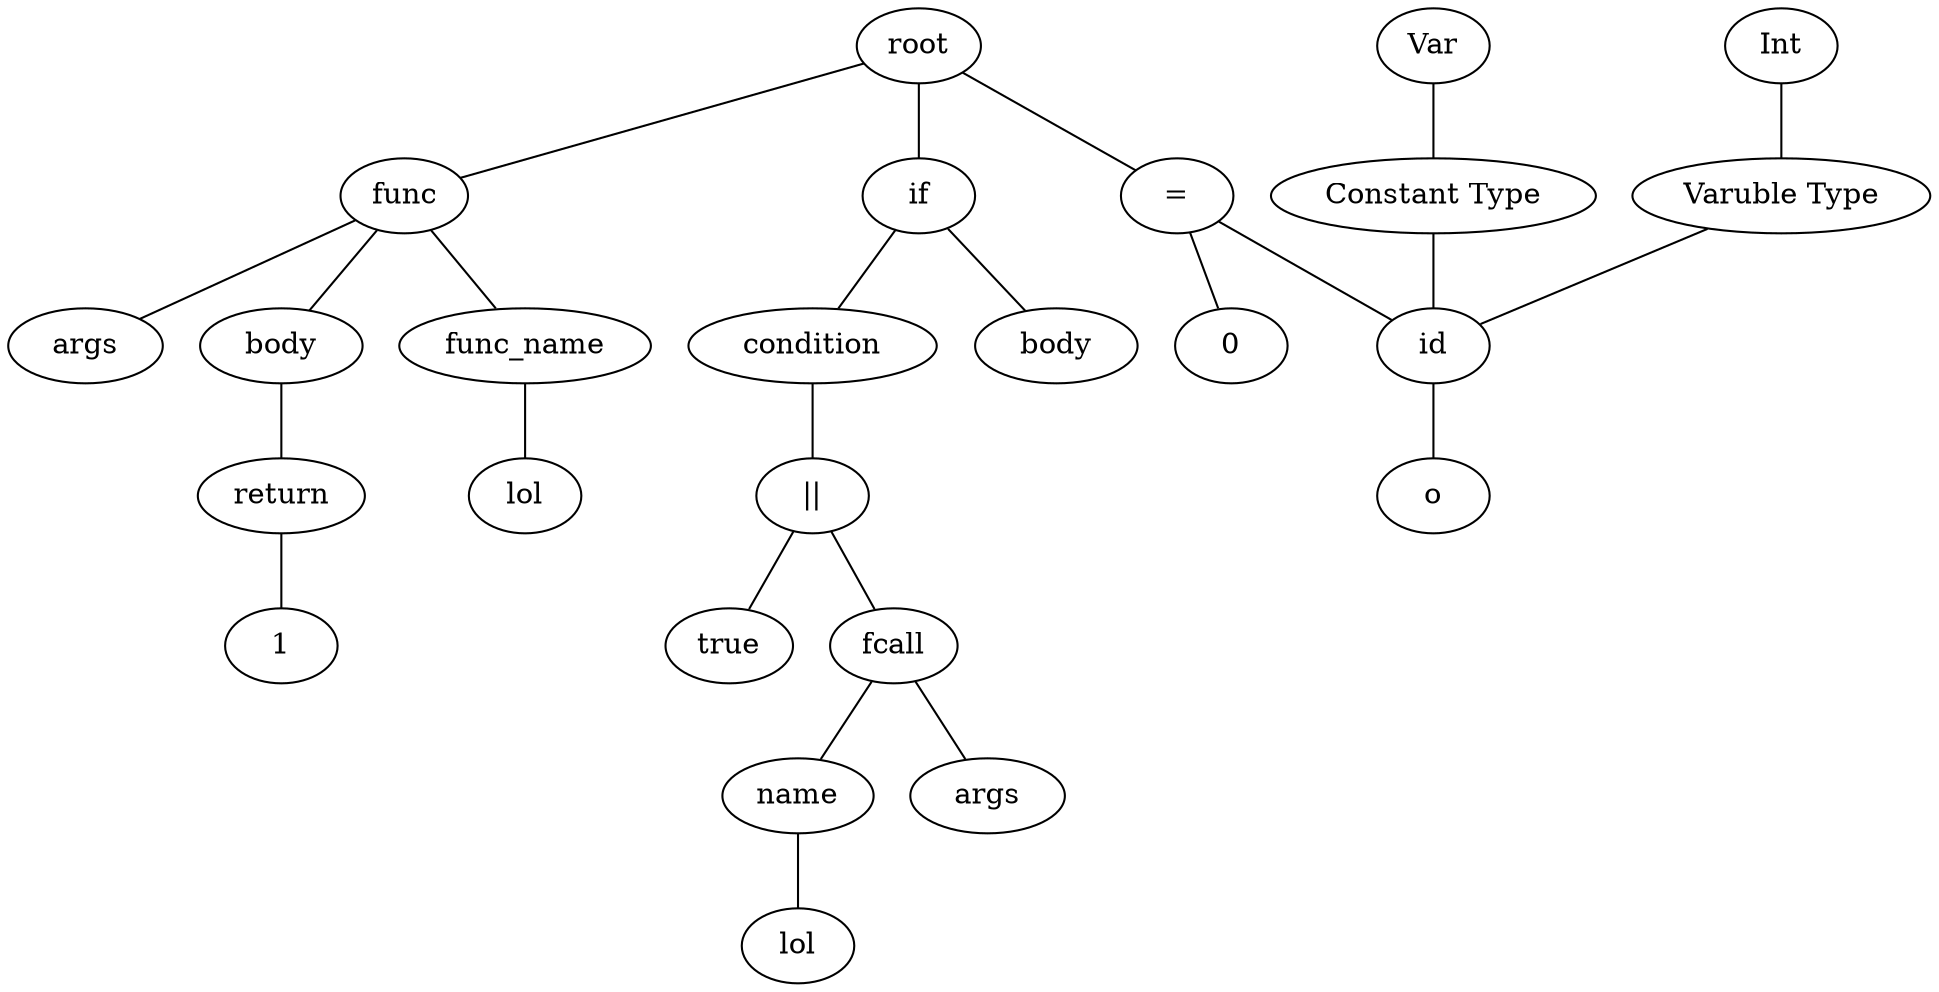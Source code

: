 graph graphname {
root;
func0[label = "func"];
root--func0;
func0name[label = "func_name"];
expr0[label = "lol"];
func0name--expr0;
func0--func0name;
func0args[label = " args "];
func0 -- func0args;
func0body[label = " body "];
func0 -- func0body;
return0[label = "return"];
func0body--return0;
expr1[label = "1"];
return0--expr1;
assign1[label = "="];
root--assign1;
expr2[label = "id"];
assign1--expr2;
type0[label = "Varuble Type"];
type0--expr2;
type1[label = "Int"];
type1--type0;
consttype0[label = "Constant Type"];
consttype0--expr2;
consttype1[label = "Var"];
consttype1--consttype0;
expr3[label = "o"];
expr2--expr3;
expr4[label = "0"];
assign1--expr4;
if0[label = "if"];
root--if0;if0condition[label = " condition "];
if0 -- if0condition;
expr5[label = "||"];
if0condition--expr5;
expr6[label = "fcall"];
expr5--expr6;
expr6name[label = "name"];
expr7[label = "lol"];
expr6name--expr7;
expr6--expr6name;
expr6args[label = " args "];
expr6 -- expr6args;
expr8[label = "true"];
expr5--expr8;
if0body[label = " body "];
if0 -- if0body;
}
